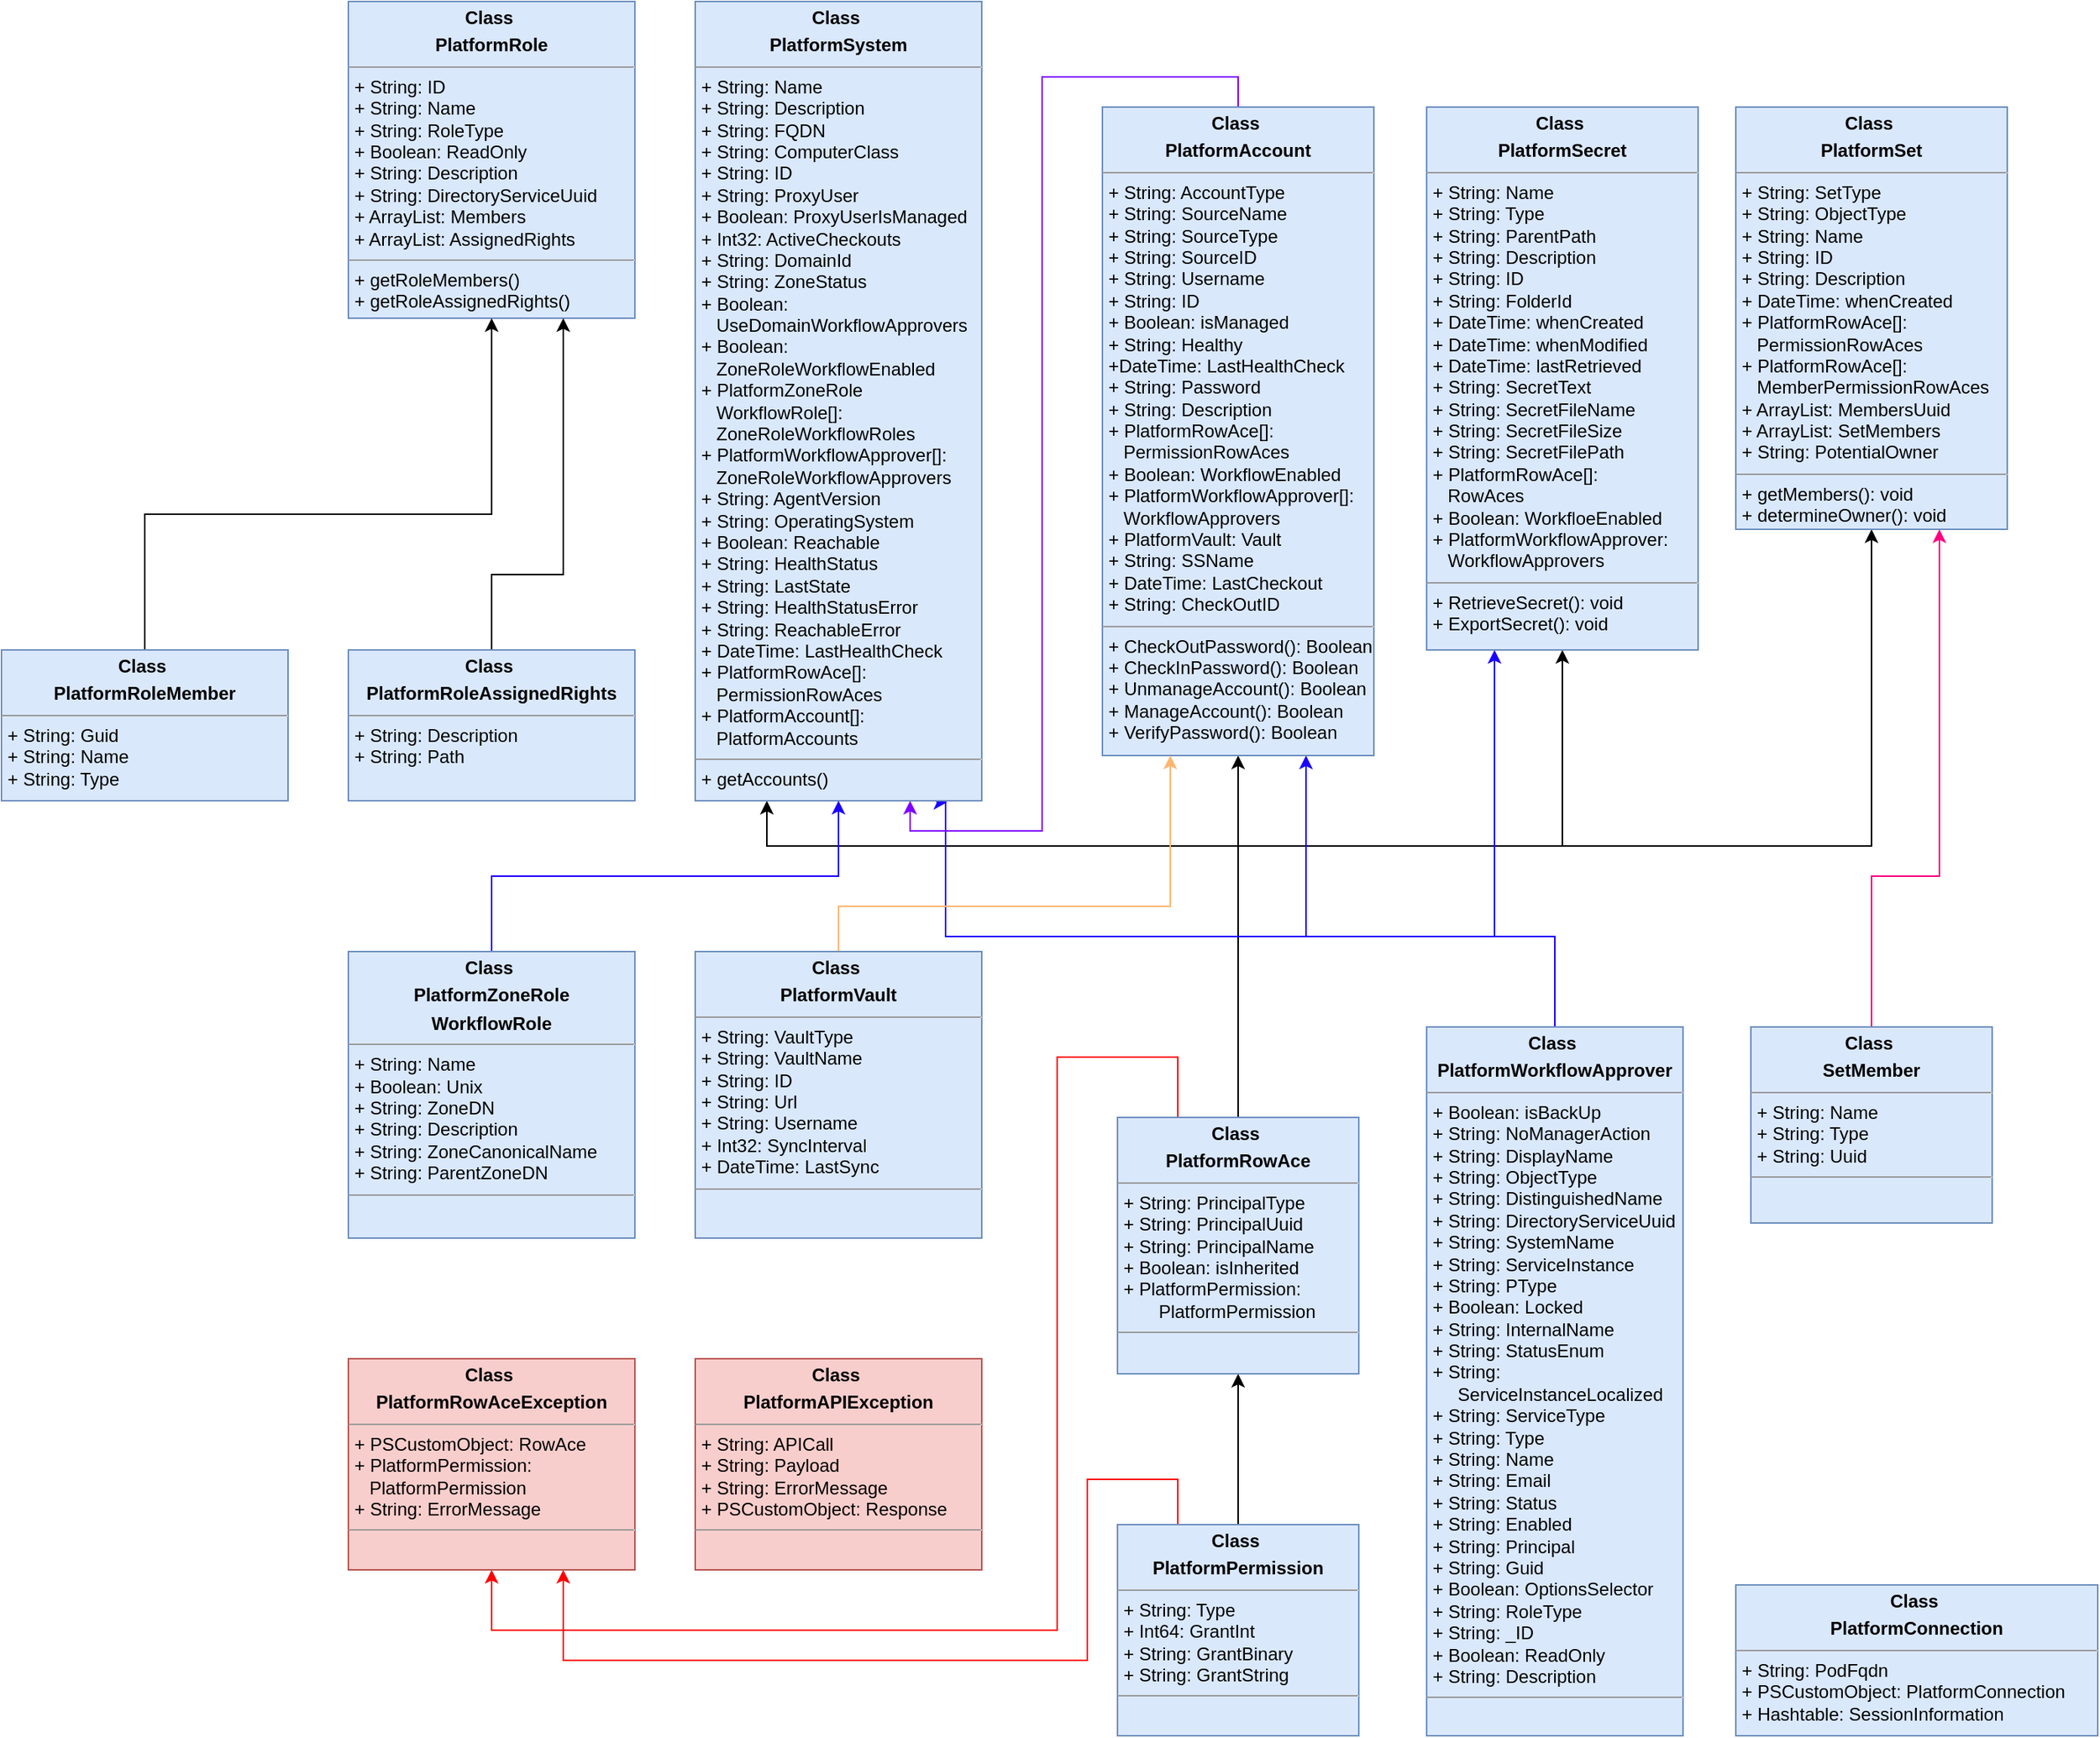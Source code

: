 <mxfile version="18.0.1" type="device"><diagram id="YnCf_WTDuHNfMenVFqaC" name="Page-1"><mxGraphModel dx="1952" dy="2125" grid="1" gridSize="10" guides="1" tooltips="1" connect="1" arrows="1" fold="1" page="1" pageScale="1" pageWidth="850" pageHeight="1100" math="0" shadow="0"><root><mxCell id="0"/><mxCell id="1" parent="0"/><mxCell id="X38_vA64xEPOQpa_aPta-8" style="edgeStyle=orthogonalEdgeStyle;rounded=0;orthogonalLoop=1;jettySize=auto;html=1;entryX=0.5;entryY=1;entryDx=0;entryDy=0;" parent="1" source="X38_vA64xEPOQpa_aPta-2" target="X38_vA64xEPOQpa_aPta-3" edge="1"><mxGeometry relative="1" as="geometry"/></mxCell><mxCell id="5MdBw0BvZUgc1jSjjbNK-12" style="edgeStyle=orthogonalEdgeStyle;rounded=0;orthogonalLoop=1;jettySize=auto;html=1;entryX=0.75;entryY=1;entryDx=0;entryDy=0;strokeColor=#FF0000;exitX=0.25;exitY=0;exitDx=0;exitDy=0;" parent="1" source="X38_vA64xEPOQpa_aPta-2" target="5MdBw0BvZUgc1jSjjbNK-9" edge="1"><mxGeometry relative="1" as="geometry"><Array as="points"><mxPoint x="120" y="560"/><mxPoint x="60" y="560"/><mxPoint x="60" y="680"/><mxPoint x="-288" y="680"/></Array></mxGeometry></mxCell><mxCell id="X38_vA64xEPOQpa_aPta-2" value="&lt;p style=&quot;margin: 0px ; margin-top: 4px ; text-align: center&quot;&gt;&lt;b&gt;Class&amp;nbsp;&lt;/b&gt;&lt;/p&gt;&lt;p style=&quot;margin: 0px ; margin-top: 4px ; text-align: center&quot;&gt;&lt;b&gt;PlatformPermission&lt;/b&gt;&lt;/p&gt;&lt;hr size=&quot;1&quot;&gt;&lt;p style=&quot;margin: 0px ; margin-left: 4px&quot;&gt;+ String: Type&lt;/p&gt;&lt;p style=&quot;margin: 0px ; margin-left: 4px&quot;&gt;+ Int64: GrantInt&lt;/p&gt;&lt;p style=&quot;margin: 0px ; margin-left: 4px&quot;&gt;+ String: GrantBinary&lt;/p&gt;&lt;p style=&quot;margin: 0px ; margin-left: 4px&quot;&gt;+ String: GrantString&lt;/p&gt;&lt;hr size=&quot;1&quot;&gt;&lt;p style=&quot;margin: 0px ; margin-left: 4px&quot;&gt;&lt;br&gt;&lt;/p&gt;" style="verticalAlign=top;align=left;overflow=fill;fontSize=12;fontFamily=Helvetica;html=1;fillColor=#dae8fc;strokeColor=#6c8ebf;" parent="1" vertex="1"><mxGeometry x="80" y="590" width="160" height="140" as="geometry"/></mxCell><mxCell id="X38_vA64xEPOQpa_aPta-10" style="edgeStyle=orthogonalEdgeStyle;rounded=0;orthogonalLoop=1;jettySize=auto;html=1;entryX=0.5;entryY=1;entryDx=0;entryDy=0;" parent="1" source="X38_vA64xEPOQpa_aPta-3" target="X38_vA64xEPOQpa_aPta-7" edge="1"><mxGeometry relative="1" as="geometry"/></mxCell><mxCell id="X38_vA64xEPOQpa_aPta-14" style="edgeStyle=orthogonalEdgeStyle;rounded=0;orthogonalLoop=1;jettySize=auto;html=1;entryX=0.5;entryY=1;entryDx=0;entryDy=0;" parent="1" source="X38_vA64xEPOQpa_aPta-3" target="X38_vA64xEPOQpa_aPta-5" edge="1"><mxGeometry relative="1" as="geometry"><Array as="points"><mxPoint x="160" y="140"/><mxPoint x="375" y="140"/></Array></mxGeometry></mxCell><mxCell id="X38_vA64xEPOQpa_aPta-15" style="edgeStyle=orthogonalEdgeStyle;rounded=0;orthogonalLoop=1;jettySize=auto;html=1;entryX=0.5;entryY=1;entryDx=0;entryDy=0;" parent="1" source="X38_vA64xEPOQpa_aPta-3" target="X38_vA64xEPOQpa_aPta-6" edge="1"><mxGeometry relative="1" as="geometry"><Array as="points"><mxPoint x="160" y="140"/><mxPoint x="580" y="140"/></Array></mxGeometry></mxCell><mxCell id="5MdBw0BvZUgc1jSjjbNK-7" style="edgeStyle=orthogonalEdgeStyle;rounded=0;orthogonalLoop=1;jettySize=auto;html=1;entryX=0.25;entryY=1;entryDx=0;entryDy=0;" parent="1" source="X38_vA64xEPOQpa_aPta-3" target="5MdBw0BvZUgc1jSjjbNK-3" edge="1"><mxGeometry relative="1" as="geometry"><Array as="points"><mxPoint x="160" y="140"/><mxPoint x="-152" y="140"/></Array></mxGeometry></mxCell><mxCell id="5MdBw0BvZUgc1jSjjbNK-11" style="edgeStyle=orthogonalEdgeStyle;rounded=0;orthogonalLoop=1;jettySize=auto;html=1;entryX=0.5;entryY=1;entryDx=0;entryDy=0;strokeColor=#FF0000;" parent="1" source="X38_vA64xEPOQpa_aPta-3" target="5MdBw0BvZUgc1jSjjbNK-9" edge="1"><mxGeometry relative="1" as="geometry"><Array as="points"><mxPoint x="120" y="280"/><mxPoint x="40" y="280"/><mxPoint x="40" y="660"/><mxPoint x="-335" y="660"/></Array></mxGeometry></mxCell><mxCell id="X38_vA64xEPOQpa_aPta-3" value="&lt;p style=&quot;margin: 0px ; margin-top: 4px ; text-align: center&quot;&gt;&lt;b&gt;Class&amp;nbsp;&lt;/b&gt;&lt;/p&gt;&lt;p style=&quot;margin: 0px ; margin-top: 4px ; text-align: center&quot;&gt;&lt;b&gt;PlatformRowAce&lt;/b&gt;&lt;/p&gt;&lt;hr size=&quot;1&quot;&gt;&lt;p style=&quot;margin: 0px ; margin-left: 4px&quot;&gt;+ String: PrincipalType&lt;br&gt;&lt;/p&gt;&lt;p style=&quot;margin: 0px ; margin-left: 4px&quot;&gt;+ String: PrincipalUuid&lt;/p&gt;&lt;p style=&quot;margin: 0px ; margin-left: 4px&quot;&gt;+ String: PrincipalName&lt;/p&gt;&lt;p style=&quot;margin: 0px ; margin-left: 4px&quot;&gt;+ Boolean: isInherited&lt;/p&gt;&lt;p style=&quot;margin: 0px ; margin-left: 4px&quot;&gt;+ PlatformPermission:&amp;nbsp;&lt;/p&gt;&lt;p style=&quot;margin: 0px ; margin-left: 4px&quot;&gt;&amp;nbsp; &amp;nbsp; &amp;nbsp; &amp;nbsp;PlatformPermission&lt;/p&gt;&lt;hr size=&quot;1&quot;&gt;&lt;p style=&quot;margin: 0px ; margin-left: 4px&quot;&gt;&lt;br&gt;&lt;/p&gt;" style="verticalAlign=top;align=left;overflow=fill;fontSize=12;fontFamily=Helvetica;html=1;fillColor=#dae8fc;strokeColor=#6c8ebf;" parent="1" vertex="1"><mxGeometry x="80" y="320" width="160" height="170" as="geometry"/></mxCell><mxCell id="X38_vA64xEPOQpa_aPta-17" style="edgeStyle=orthogonalEdgeStyle;rounded=0;orthogonalLoop=1;jettySize=auto;html=1;entryX=0.75;entryY=1;entryDx=0;entryDy=0;strokeColor=#1900FF;" parent="1" source="X38_vA64xEPOQpa_aPta-4" target="X38_vA64xEPOQpa_aPta-7" edge="1"><mxGeometry relative="1" as="geometry"><Array as="points"><mxPoint x="370" y="200"/><mxPoint x="205" y="200"/></Array></mxGeometry></mxCell><mxCell id="X38_vA64xEPOQpa_aPta-18" style="edgeStyle=orthogonalEdgeStyle;rounded=0;orthogonalLoop=1;jettySize=auto;html=1;entryX=0.25;entryY=1;entryDx=0;entryDy=0;strokeColor=#1900FF;" parent="1" source="X38_vA64xEPOQpa_aPta-4" target="X38_vA64xEPOQpa_aPta-5" edge="1"><mxGeometry relative="1" as="geometry"><Array as="points"><mxPoint x="370" y="200"/><mxPoint x="330" y="200"/></Array></mxGeometry></mxCell><mxCell id="RyR2RaD2gNSi7rYlUYhh-2" style="edgeStyle=orthogonalEdgeStyle;rounded=0;orthogonalLoop=1;jettySize=auto;html=1;entryX=0.879;entryY=1.002;entryDx=0;entryDy=0;entryPerimeter=0;strokeColor=#1900FF;" parent="1" source="X38_vA64xEPOQpa_aPta-4" target="5MdBw0BvZUgc1jSjjbNK-3" edge="1"><mxGeometry relative="1" as="geometry"><Array as="points"><mxPoint x="370" y="200"/><mxPoint x="-34" y="200"/></Array></mxGeometry></mxCell><mxCell id="X38_vA64xEPOQpa_aPta-4" value="&lt;p style=&quot;margin: 0px ; margin-top: 4px ; text-align: center&quot;&gt;&lt;b&gt;Class&amp;nbsp;&lt;/b&gt;&lt;/p&gt;&lt;p style=&quot;margin: 0px ; margin-top: 4px ; text-align: center&quot;&gt;&lt;b&gt;PlatformWorkflowApprover&lt;/b&gt;&lt;/p&gt;&lt;hr size=&quot;1&quot;&gt;&lt;p style=&quot;margin: 0px ; margin-left: 4px&quot;&gt;+ Boolean: isBackUp&lt;br&gt;&lt;/p&gt;&lt;p style=&quot;margin: 0px ; margin-left: 4px&quot;&gt;+ String: NoManagerAction&lt;/p&gt;&lt;p style=&quot;margin: 0px ; margin-left: 4px&quot;&gt;+ String: DisplayName&lt;/p&gt;&lt;p style=&quot;margin: 0px ; margin-left: 4px&quot;&gt;+ String: ObjectType&lt;/p&gt;&lt;p style=&quot;margin: 0px ; margin-left: 4px&quot;&gt;+ String: DistinguishedName&lt;/p&gt;&lt;p style=&quot;margin: 0px ; margin-left: 4px&quot;&gt;+ String: DirectoryServiceUuid&lt;/p&gt;&lt;p style=&quot;margin: 0px ; margin-left: 4px&quot;&gt;+ String: SystemName&lt;/p&gt;&lt;p style=&quot;margin: 0px ; margin-left: 4px&quot;&gt;+ String: ServiceInstance&lt;/p&gt;&lt;p style=&quot;margin: 0px ; margin-left: 4px&quot;&gt;+ String: PType&lt;/p&gt;&lt;p style=&quot;margin: 0px ; margin-left: 4px&quot;&gt;+ Boolean: Locked&lt;/p&gt;&lt;p style=&quot;margin: 0px ; margin-left: 4px&quot;&gt;+ String: InternalName&lt;/p&gt;&lt;p style=&quot;margin: 0px ; margin-left: 4px&quot;&gt;+ String: StatusEnum&lt;/p&gt;&lt;p style=&quot;margin: 0px ; margin-left: 4px&quot;&gt;+ String:&amp;nbsp;&lt;/p&gt;&lt;p style=&quot;margin: 0px ; margin-left: 4px&quot;&gt;&amp;nbsp; &amp;nbsp; &amp;nbsp;ServiceInstanceLocalized&lt;/p&gt;&lt;p style=&quot;margin: 0px ; margin-left: 4px&quot;&gt;+ String: ServiceType&lt;/p&gt;&lt;p style=&quot;margin: 0px ; margin-left: 4px&quot;&gt;+ String: Type&lt;/p&gt;&lt;p style=&quot;margin: 0px ; margin-left: 4px&quot;&gt;+ String: Name&lt;/p&gt;&lt;p style=&quot;margin: 0px ; margin-left: 4px&quot;&gt;+ String: Email&lt;/p&gt;&lt;p style=&quot;margin: 0px ; margin-left: 4px&quot;&gt;+ String: Status&lt;/p&gt;&lt;p style=&quot;margin: 0px ; margin-left: 4px&quot;&gt;+ String: Enabled&lt;/p&gt;&lt;p style=&quot;margin: 0px ; margin-left: 4px&quot;&gt;+ String: Principal&lt;/p&gt;&lt;p style=&quot;margin: 0px ; margin-left: 4px&quot;&gt;+ String: Guid&lt;/p&gt;&lt;p style=&quot;margin: 0px ; margin-left: 4px&quot;&gt;+ Boolean: OptionsSelector&lt;/p&gt;&lt;p style=&quot;margin: 0px ; margin-left: 4px&quot;&gt;+ String: RoleType&lt;/p&gt;&lt;p style=&quot;margin: 0px ; margin-left: 4px&quot;&gt;+ String: _ID&lt;/p&gt;&lt;p style=&quot;margin: 0px ; margin-left: 4px&quot;&gt;+ Boolean: ReadOnly&lt;/p&gt;&lt;p style=&quot;margin: 0px ; margin-left: 4px&quot;&gt;+ String: Description&lt;/p&gt;&lt;hr size=&quot;1&quot;&gt;&lt;p style=&quot;margin: 0px ; margin-left: 4px&quot;&gt;&lt;br&gt;&lt;/p&gt;" style="verticalAlign=top;align=left;overflow=fill;fontSize=12;fontFamily=Helvetica;html=1;fillColor=#dae8fc;strokeColor=#6c8ebf;" parent="1" vertex="1"><mxGeometry x="285" y="260" width="170" height="470" as="geometry"/></mxCell><mxCell id="X38_vA64xEPOQpa_aPta-5" value="&lt;p style=&quot;margin: 0px ; margin-top: 4px ; text-align: center&quot;&gt;&lt;b&gt;Class&amp;nbsp;&lt;/b&gt;&lt;/p&gt;&lt;p style=&quot;margin: 0px ; margin-top: 4px ; text-align: center&quot;&gt;&lt;b&gt;PlatformSecret&lt;/b&gt;&lt;/p&gt;&lt;hr size=&quot;1&quot;&gt;&lt;p style=&quot;margin: 0px ; margin-left: 4px&quot;&gt;+ String: Name&lt;br&gt;&lt;/p&gt;&lt;p style=&quot;margin: 0px ; margin-left: 4px&quot;&gt;+ String: Type&lt;/p&gt;&lt;p style=&quot;margin: 0px ; margin-left: 4px&quot;&gt;+ String: ParentPath&lt;/p&gt;&lt;p style=&quot;margin: 0px ; margin-left: 4px&quot;&gt;+ String: Description&lt;/p&gt;&lt;p style=&quot;margin: 0px ; margin-left: 4px&quot;&gt;+ String: ID&lt;/p&gt;&lt;p style=&quot;margin: 0px ; margin-left: 4px&quot;&gt;+ String: FolderId&lt;/p&gt;&lt;p style=&quot;margin: 0px ; margin-left: 4px&quot;&gt;+ DateTime: whenCreated&lt;/p&gt;&lt;p style=&quot;margin: 0px ; margin-left: 4px&quot;&gt;+ DateTime: whenModified&lt;/p&gt;&lt;p style=&quot;margin: 0px ; margin-left: 4px&quot;&gt;+ DateTime: lastRetrieved&lt;/p&gt;&lt;p style=&quot;margin: 0px ; margin-left: 4px&quot;&gt;+ String: SecretText&lt;/p&gt;&lt;p style=&quot;margin: 0px ; margin-left: 4px&quot;&gt;+ String: SecretFileName&lt;/p&gt;&lt;p style=&quot;margin: 0px ; margin-left: 4px&quot;&gt;+ String: SecretFileSize&lt;/p&gt;&lt;p style=&quot;margin: 0px ; margin-left: 4px&quot;&gt;+ String: SecretFilePath&lt;/p&gt;&lt;p style=&quot;margin: 0px ; margin-left: 4px&quot;&gt;+ PlatformRowAce[]:&amp;nbsp;&lt;/p&gt;&lt;p style=&quot;margin: 0px ; margin-left: 4px&quot;&gt;&amp;nbsp; &amp;nbsp;RowAces&lt;/p&gt;&lt;p style=&quot;margin: 0px ; margin-left: 4px&quot;&gt;+ Boolean: WorkfloeEnabled&lt;/p&gt;&lt;p style=&quot;margin: 0px ; margin-left: 4px&quot;&gt;+ PlatformWorkflowApprover:&lt;/p&gt;&lt;p style=&quot;margin: 0px ; margin-left: 4px&quot;&gt;&amp;nbsp; &amp;nbsp;WorkflowApprovers&lt;br&gt;&lt;/p&gt;&lt;hr size=&quot;1&quot;&gt;&lt;p style=&quot;margin: 0px ; margin-left: 4px&quot;&gt;+ RetrieveSecret(): void&lt;/p&gt;&lt;p style=&quot;margin: 0px ; margin-left: 4px&quot;&gt;+ ExportSecret(): void&lt;/p&gt;" style="verticalAlign=top;align=left;overflow=fill;fontSize=12;fontFamily=Helvetica;html=1;fillColor=#dae8fc;strokeColor=#6c8ebf;" parent="1" vertex="1"><mxGeometry x="285" y="-350" width="180" height="360" as="geometry"/></mxCell><mxCell id="X38_vA64xEPOQpa_aPta-6" value="&lt;p style=&quot;margin: 0px ; margin-top: 4px ; text-align: center&quot;&gt;&lt;b&gt;Class&amp;nbsp;&lt;/b&gt;&lt;/p&gt;&lt;p style=&quot;margin: 0px ; margin-top: 4px ; text-align: center&quot;&gt;&lt;b&gt;PlatformSet&lt;/b&gt;&lt;/p&gt;&lt;hr size=&quot;1&quot;&gt;&lt;p style=&quot;margin: 0px ; margin-left: 4px&quot;&gt;+ String: SetType&lt;/p&gt;&lt;p style=&quot;margin: 0px ; margin-left: 4px&quot;&gt;+ String: ObjectType&lt;br&gt;&lt;/p&gt;&lt;p style=&quot;margin: 0px ; margin-left: 4px&quot;&gt;+ String: Name&lt;/p&gt;&lt;p style=&quot;margin: 0px ; margin-left: 4px&quot;&gt;+ String: ID&lt;/p&gt;&lt;p style=&quot;margin: 0px ; margin-left: 4px&quot;&gt;+ String: Description&lt;/p&gt;&lt;p style=&quot;margin: 0px ; margin-left: 4px&quot;&gt;+ DateTime: whenCreated&lt;/p&gt;&lt;p style=&quot;margin: 0px ; margin-left: 4px&quot;&gt;+ PlatformRowAce[]:&amp;nbsp;&lt;/p&gt;&lt;p style=&quot;margin: 0px ; margin-left: 4px&quot;&gt;&amp;nbsp; &amp;nbsp;PermissionRowAces&lt;/p&gt;&lt;p style=&quot;margin: 0px ; margin-left: 4px&quot;&gt;+ PlatformRowAce[]:&lt;/p&gt;&lt;p style=&quot;margin: 0px ; margin-left: 4px&quot;&gt;&amp;nbsp; &amp;nbsp;MemberPermissionRowAces&lt;/p&gt;&lt;p style=&quot;margin: 0px ; margin-left: 4px&quot;&gt;+ ArrayList: MembersUuid&lt;/p&gt;&lt;p style=&quot;margin: 0px ; margin-left: 4px&quot;&gt;+ ArrayList: SetMembers&lt;/p&gt;&lt;p style=&quot;margin: 0px ; margin-left: 4px&quot;&gt;+ String: PotentialOwner&lt;/p&gt;&lt;hr size=&quot;1&quot;&gt;&lt;p style=&quot;margin: 0px ; margin-left: 4px&quot;&gt;+ getMembers(): void&lt;/p&gt;&lt;p style=&quot;margin: 0px ; margin-left: 4px&quot;&gt;+ determineOwner(): void&lt;/p&gt;" style="verticalAlign=top;align=left;overflow=fill;fontSize=12;fontFamily=Helvetica;html=1;fillColor=#dae8fc;strokeColor=#6c8ebf;" parent="1" vertex="1"><mxGeometry x="490" y="-350" width="180" height="280" as="geometry"/></mxCell><mxCell id="5MdBw0BvZUgc1jSjjbNK-8" style="edgeStyle=orthogonalEdgeStyle;rounded=0;orthogonalLoop=1;jettySize=auto;html=1;entryX=0.75;entryY=1;entryDx=0;entryDy=0;strokeColor=#7F00FF;" parent="1" source="X38_vA64xEPOQpa_aPta-7" target="5MdBw0BvZUgc1jSjjbNK-3" edge="1"><mxGeometry relative="1" as="geometry"><Array as="points"><mxPoint x="160" y="-370"/><mxPoint x="30" y="-370"/><mxPoint x="30" y="130"/><mxPoint x="-58" y="130"/></Array></mxGeometry></mxCell><mxCell id="X38_vA64xEPOQpa_aPta-7" value="&lt;p style=&quot;margin: 0px ; margin-top: 4px ; text-align: center&quot;&gt;&lt;b&gt;Class&amp;nbsp;&lt;/b&gt;&lt;/p&gt;&lt;p style=&quot;margin: 0px ; margin-top: 4px ; text-align: center&quot;&gt;&lt;b&gt;PlatformAccount&lt;/b&gt;&lt;/p&gt;&lt;hr size=&quot;1&quot;&gt;&lt;p style=&quot;margin: 0px ; margin-left: 4px&quot;&gt;+ String: AccountType&lt;br&gt;&lt;/p&gt;&lt;p style=&quot;margin: 0px ; margin-left: 4px&quot;&gt;+ String: SourceName&lt;/p&gt;&lt;p style=&quot;margin: 0px ; margin-left: 4px&quot;&gt;+ String: SourceType&lt;/p&gt;&lt;p style=&quot;margin: 0px ; margin-left: 4px&quot;&gt;+ String: SourceID&lt;/p&gt;&lt;p style=&quot;margin: 0px ; margin-left: 4px&quot;&gt;+ String: Username&lt;/p&gt;&lt;p style=&quot;margin: 0px ; margin-left: 4px&quot;&gt;+ String: ID&lt;/p&gt;&lt;p style=&quot;margin: 0px ; margin-left: 4px&quot;&gt;+ Boolean: isManaged&lt;/p&gt;&lt;p style=&quot;margin: 0px ; margin-left: 4px&quot;&gt;+ String: Healthy&lt;/p&gt;&lt;p style=&quot;margin: 0px ; margin-left: 4px&quot;&gt;+DateTime: LastHealthCheck&lt;/p&gt;&lt;p style=&quot;margin: 0px ; margin-left: 4px&quot;&gt;+ String: Password&lt;/p&gt;&lt;p style=&quot;margin: 0px ; margin-left: 4px&quot;&gt;+ String: Description&lt;/p&gt;&lt;p style=&quot;margin: 0px ; margin-left: 4px&quot;&gt;+ PlatformRowAce[]:&lt;/p&gt;&lt;p style=&quot;margin: 0px ; margin-left: 4px&quot;&gt;&amp;nbsp; &amp;nbsp;PermissionRowAces&lt;/p&gt;&lt;p style=&quot;margin: 0px ; margin-left: 4px&quot;&gt;+ Boolean: WorkflowEnabled&lt;/p&gt;&lt;p style=&quot;margin: 0px ; margin-left: 4px&quot;&gt;+ PlatformWorkflowApprover[]:&lt;/p&gt;&lt;p style=&quot;margin: 0px ; margin-left: 4px&quot;&gt;&amp;nbsp; &amp;nbsp;WorkflowApprovers&lt;br&gt;&lt;/p&gt;&lt;p style=&quot;margin: 0px ; margin-left: 4px&quot;&gt;+ PlatformVault: Vault&lt;/p&gt;&lt;p style=&quot;margin: 0px ; margin-left: 4px&quot;&gt;+ String: SSName&lt;/p&gt;&lt;p style=&quot;margin: 0px ; margin-left: 4px&quot;&gt;+ DateTime: LastCheckout&lt;/p&gt;&lt;p style=&quot;margin: 0px ; margin-left: 4px&quot;&gt;+ String: CheckOutID&lt;/p&gt;&lt;hr size=&quot;1&quot;&gt;&lt;p style=&quot;margin: 0px ; margin-left: 4px&quot;&gt;+ CheckOutPassword(): Boolean&lt;/p&gt;&lt;p style=&quot;margin: 0px ; margin-left: 4px&quot;&gt;+ CheckInPassword(): Boolean&lt;/p&gt;&lt;p style=&quot;margin: 0px ; margin-left: 4px&quot;&gt;+ UnmanageAccount(): Boolean&lt;/p&gt;&lt;p style=&quot;margin: 0px ; margin-left: 4px&quot;&gt;+ ManageAccount(): Boolean&lt;/p&gt;&lt;p style=&quot;margin: 0px ; margin-left: 4px&quot;&gt;+ VerifyPassword(): Boolean&lt;/p&gt;" style="verticalAlign=top;align=left;overflow=fill;fontSize=12;fontFamily=Helvetica;html=1;fillColor=#dae8fc;strokeColor=#6c8ebf;" parent="1" vertex="1"><mxGeometry x="70" y="-350" width="180" height="430" as="geometry"/></mxCell><mxCell id="auRMKOK3rRQNeUnBfZcZ-2" style="edgeStyle=orthogonalEdgeStyle;rounded=0;orthogonalLoop=1;jettySize=auto;html=1;entryX=0.75;entryY=1;entryDx=0;entryDy=0;fillColor=#f8cecc;strokeColor=#FF0080;" parent="1" source="auRMKOK3rRQNeUnBfZcZ-1" target="X38_vA64xEPOQpa_aPta-6" edge="1"><mxGeometry relative="1" as="geometry"><Array as="points"><mxPoint x="580" y="160"/><mxPoint x="625" y="160"/></Array></mxGeometry></mxCell><mxCell id="auRMKOK3rRQNeUnBfZcZ-1" value="&lt;p style=&quot;margin: 0px ; margin-top: 4px ; text-align: center&quot;&gt;&lt;b&gt;Class&amp;nbsp;&lt;/b&gt;&lt;/p&gt;&lt;p style=&quot;margin: 0px ; margin-top: 4px ; text-align: center&quot;&gt;&lt;b&gt;SetMember&lt;/b&gt;&lt;/p&gt;&lt;hr size=&quot;1&quot;&gt;&lt;p style=&quot;margin: 0px ; margin-left: 4px&quot;&gt;+ String: Name&lt;/p&gt;&lt;p style=&quot;margin: 0px ; margin-left: 4px&quot;&gt;+ String: Type&lt;/p&gt;&lt;p style=&quot;margin: 0px ; margin-left: 4px&quot;&gt;+ String: Uuid&lt;br&gt;&lt;/p&gt;&lt;hr size=&quot;1&quot;&gt;&lt;p style=&quot;margin: 0px ; margin-left: 4px&quot;&gt;&lt;br&gt;&lt;/p&gt;" style="verticalAlign=top;align=left;overflow=fill;fontSize=12;fontFamily=Helvetica;html=1;fillColor=#dae8fc;strokeColor=#6c8ebf;" parent="1" vertex="1"><mxGeometry x="500" y="260" width="160" height="130" as="geometry"/></mxCell><mxCell id="5MdBw0BvZUgc1jSjjbNK-6" style="edgeStyle=orthogonalEdgeStyle;rounded=0;orthogonalLoop=1;jettySize=auto;html=1;entryX=0.25;entryY=1;entryDx=0;entryDy=0;strokeColor=#FFB570;" parent="1" source="5MdBw0BvZUgc1jSjjbNK-1" target="X38_vA64xEPOQpa_aPta-7" edge="1"><mxGeometry relative="1" as="geometry"><Array as="points"><mxPoint x="-105" y="180"/><mxPoint x="115" y="180"/></Array></mxGeometry></mxCell><mxCell id="5MdBw0BvZUgc1jSjjbNK-1" value="&lt;p style=&quot;margin: 0px ; margin-top: 4px ; text-align: center&quot;&gt;&lt;b&gt;Class&amp;nbsp;&lt;/b&gt;&lt;/p&gt;&lt;p style=&quot;margin: 0px ; margin-top: 4px ; text-align: center&quot;&gt;&lt;b&gt;PlatformVault&lt;/b&gt;&lt;/p&gt;&lt;hr size=&quot;1&quot;&gt;&lt;p style=&quot;margin: 0px ; margin-left: 4px&quot;&gt;+ String: VaultType&lt;/p&gt;&lt;p style=&quot;margin: 0px ; margin-left: 4px&quot;&gt;+ String: VaultName&lt;/p&gt;&lt;p style=&quot;margin: 0px ; margin-left: 4px&quot;&gt;+ String: ID&lt;/p&gt;&lt;p style=&quot;margin: 0px ; margin-left: 4px&quot;&gt;+ String: Url&lt;/p&gt;&lt;p style=&quot;margin: 0px ; margin-left: 4px&quot;&gt;+ String: Username&lt;/p&gt;&lt;p style=&quot;margin: 0px ; margin-left: 4px&quot;&gt;+ Int32: SyncInterval&lt;/p&gt;&lt;p style=&quot;margin: 0px ; margin-left: 4px&quot;&gt;+ DateTime: LastSync&lt;/p&gt;&lt;hr size=&quot;1&quot;&gt;&lt;p style=&quot;margin: 0px ; margin-left: 4px&quot;&gt;&lt;br&gt;&lt;/p&gt;" style="verticalAlign=top;align=left;overflow=fill;fontSize=12;fontFamily=Helvetica;html=1;fillColor=#dae8fc;strokeColor=#6c8ebf;" parent="1" vertex="1"><mxGeometry x="-200" y="210" width="190" height="190" as="geometry"/></mxCell><mxCell id="5MdBw0BvZUgc1jSjjbNK-3" value="&lt;p style=&quot;margin: 0px ; margin-top: 4px ; text-align: center&quot;&gt;&lt;b&gt;Class&amp;nbsp;&lt;/b&gt;&lt;/p&gt;&lt;p style=&quot;margin: 0px ; margin-top: 4px ; text-align: center&quot;&gt;&lt;b&gt;PlatformSystem&lt;/b&gt;&lt;/p&gt;&lt;hr size=&quot;1&quot;&gt;&lt;p style=&quot;margin: 0px ; margin-left: 4px&quot;&gt;+ String: Name&lt;br&gt;&lt;/p&gt;&lt;p style=&quot;margin: 0px ; margin-left: 4px&quot;&gt;+ String: Description&lt;/p&gt;&lt;p style=&quot;margin: 0px ; margin-left: 4px&quot;&gt;+ String: FQDN&lt;/p&gt;&lt;p style=&quot;margin: 0px ; margin-left: 4px&quot;&gt;+ String: ComputerClass&lt;/p&gt;&lt;p style=&quot;margin: 0px ; margin-left: 4px&quot;&gt;+ String: ID&lt;/p&gt;&lt;p style=&quot;margin: 0px ; margin-left: 4px&quot;&gt;+ String: ProxyUser&lt;/p&gt;&lt;p style=&quot;margin: 0px ; margin-left: 4px&quot;&gt;+ Boolean: ProxyUserIsManaged&lt;/p&gt;&lt;p style=&quot;margin: 0px ; margin-left: 4px&quot;&gt;+ Int32: ActiveCheckouts&lt;/p&gt;&lt;p style=&quot;margin: 0px ; margin-left: 4px&quot;&gt;+ String: DomainId&lt;/p&gt;&lt;p style=&quot;margin: 0px ; margin-left: 4px&quot;&gt;+ String: ZoneStatus&lt;/p&gt;&lt;p style=&quot;margin: 0px ; margin-left: 4px&quot;&gt;+ Boolean:&amp;nbsp;&lt;/p&gt;&lt;p style=&quot;margin: 0px ; margin-left: 4px&quot;&gt;&amp;nbsp; &amp;nbsp;UseDomainWorkflowApprovers&lt;/p&gt;&lt;p style=&quot;margin: 0px ; margin-left: 4px&quot;&gt;+ Boolean:&lt;/p&gt;&lt;p style=&quot;margin: 0px ; margin-left: 4px&quot;&gt;&amp;nbsp; &amp;nbsp;ZoneRoleWorkflowEnabled&lt;/p&gt;&lt;p style=&quot;margin: 0px ; margin-left: 4px&quot;&gt;+ PlatformZoneRole&lt;/p&gt;&lt;p style=&quot;margin: 0px ; margin-left: 4px&quot;&gt;&amp;nbsp; &amp;nbsp;WorkflowRole[]:&lt;/p&gt;&lt;p style=&quot;margin: 0px ; margin-left: 4px&quot;&gt;&amp;nbsp; &amp;nbsp;ZoneRoleWorkflowRoles&lt;/p&gt;&lt;p style=&quot;margin: 0px ; margin-left: 4px&quot;&gt;+ PlatformWorkflowApprover[]:&lt;/p&gt;&lt;p style=&quot;margin: 0px ; margin-left: 4px&quot;&gt;&amp;nbsp; &amp;nbsp;ZoneRoleWorkflowApprovers&lt;/p&gt;&lt;p style=&quot;margin: 0px ; margin-left: 4px&quot;&gt;+ String: AgentVersion&lt;/p&gt;&lt;p style=&quot;margin: 0px ; margin-left: 4px&quot;&gt;+ String: OperatingSystem&lt;/p&gt;&lt;p style=&quot;margin: 0px ; margin-left: 4px&quot;&gt;+ Boolean: Reachable&lt;/p&gt;&lt;p style=&quot;margin: 0px ; margin-left: 4px&quot;&gt;+ String: HealthStatus&lt;/p&gt;&lt;p style=&quot;margin: 0px ; margin-left: 4px&quot;&gt;+ String: LastState&lt;/p&gt;&lt;p style=&quot;margin: 0px ; margin-left: 4px&quot;&gt;+ String: HealthStatusError&lt;/p&gt;&lt;p style=&quot;margin: 0px ; margin-left: 4px&quot;&gt;+ String: ReachableError&lt;/p&gt;&lt;p style=&quot;margin: 0px ; margin-left: 4px&quot;&gt;+ DateTime: LastHealthCheck&lt;/p&gt;&lt;p style=&quot;margin: 0px ; margin-left: 4px&quot;&gt;+ PlatformRowAce[]:&amp;nbsp;&lt;/p&gt;&lt;p style=&quot;margin: 0px ; margin-left: 4px&quot;&gt;&amp;nbsp; &amp;nbsp;PermissionRowAces&lt;/p&gt;&lt;p style=&quot;margin: 0px ; margin-left: 4px&quot;&gt;+ PlatformAccount[]:&lt;/p&gt;&lt;p style=&quot;margin: 0px ; margin-left: 4px&quot;&gt;&amp;nbsp; &amp;nbsp;PlatformAccounts&lt;/p&gt;&lt;hr size=&quot;1&quot;&gt;&lt;p style=&quot;margin: 0px ; margin-left: 4px&quot;&gt;+ getAccounts()&lt;/p&gt;" style="verticalAlign=top;align=left;overflow=fill;fontSize=12;fontFamily=Helvetica;html=1;fillColor=#dae8fc;strokeColor=#6c8ebf;" parent="1" vertex="1"><mxGeometry x="-200" y="-420" width="190" height="530" as="geometry"/></mxCell><mxCell id="5MdBw0BvZUgc1jSjjbNK-9" value="&lt;p style=&quot;margin: 0px ; margin-top: 4px ; text-align: center&quot;&gt;&lt;b&gt;Class&amp;nbsp;&lt;/b&gt;&lt;/p&gt;&lt;p style=&quot;margin: 0px ; margin-top: 4px ; text-align: center&quot;&gt;&lt;b&gt;PlatformRowAceException&lt;/b&gt;&lt;/p&gt;&lt;hr size=&quot;1&quot;&gt;&lt;p style=&quot;margin: 0px ; margin-left: 4px&quot;&gt;+ PSCustomObject: RowAce&lt;/p&gt;&lt;p style=&quot;margin: 0px ; margin-left: 4px&quot;&gt;+ PlatformPermission:&lt;/p&gt;&lt;p style=&quot;margin: 0px ; margin-left: 4px&quot;&gt;&amp;nbsp; &amp;nbsp;PlatformPermission&lt;/p&gt;&lt;p style=&quot;margin: 0px ; margin-left: 4px&quot;&gt;+ String: ErrorMessage&lt;/p&gt;&lt;hr size=&quot;1&quot;&gt;&lt;p style=&quot;margin: 0px ; margin-left: 4px&quot;&gt;&lt;br&gt;&lt;/p&gt;" style="verticalAlign=top;align=left;overflow=fill;fontSize=12;fontFamily=Helvetica;html=1;fillColor=#f8cecc;strokeColor=#b85450;" parent="1" vertex="1"><mxGeometry x="-430" y="480" width="190" height="140" as="geometry"/></mxCell><mxCell id="5MdBw0BvZUgc1jSjjbNK-10" value="&lt;p style=&quot;margin: 0px ; margin-top: 4px ; text-align: center&quot;&gt;&lt;b&gt;Class&amp;nbsp;&lt;/b&gt;&lt;/p&gt;&lt;p style=&quot;margin: 0px ; margin-top: 4px ; text-align: center&quot;&gt;&lt;b&gt;PlatformAPIException&lt;/b&gt;&lt;/p&gt;&lt;hr size=&quot;1&quot;&gt;&lt;p style=&quot;margin: 0px ; margin-left: 4px&quot;&gt;+ String: APICall&lt;br&gt;&lt;/p&gt;&lt;p style=&quot;margin: 0px ; margin-left: 4px&quot;&gt;+ String: Payload&lt;/p&gt;&lt;p style=&quot;margin: 0px ; margin-left: 4px&quot;&gt;+ String: ErrorMessage&lt;/p&gt;&lt;p style=&quot;margin: 0px ; margin-left: 4px&quot;&gt;+ PSCustomObject: Response&lt;/p&gt;&lt;hr size=&quot;1&quot;&gt;&lt;p style=&quot;margin: 0px ; margin-left: 4px&quot;&gt;&lt;br&gt;&lt;/p&gt;" style="verticalAlign=top;align=left;overflow=fill;fontSize=12;fontFamily=Helvetica;html=1;fillColor=#f8cecc;strokeColor=#b85450;" parent="1" vertex="1"><mxGeometry x="-200" y="480" width="190" height="140" as="geometry"/></mxCell><mxCell id="RyR2RaD2gNSi7rYlUYhh-3" style="edgeStyle=orthogonalEdgeStyle;rounded=0;orthogonalLoop=1;jettySize=auto;html=1;entryX=0.5;entryY=1;entryDx=0;entryDy=0;strokeColor=#1900FF;" parent="1" source="RyR2RaD2gNSi7rYlUYhh-1" target="5MdBw0BvZUgc1jSjjbNK-3" edge="1"><mxGeometry relative="1" as="geometry"><Array as="points"><mxPoint x="-335" y="160"/><mxPoint x="-105" y="160"/></Array></mxGeometry></mxCell><mxCell id="RyR2RaD2gNSi7rYlUYhh-1" value="&lt;p style=&quot;margin: 0px ; margin-top: 4px ; text-align: center&quot;&gt;&lt;b&gt;Class&amp;nbsp;&lt;/b&gt;&lt;/p&gt;&lt;p style=&quot;margin: 0px ; margin-top: 4px ; text-align: center&quot;&gt;&lt;b&gt;PlatformZoneRole&lt;/b&gt;&lt;/p&gt;&lt;p style=&quot;margin: 0px ; margin-top: 4px ; text-align: center&quot;&gt;&lt;b&gt;WorkflowRole&lt;/b&gt;&lt;/p&gt;&lt;hr size=&quot;1&quot;&gt;&lt;p style=&quot;margin: 0px ; margin-left: 4px&quot;&gt;+ String: Name&lt;/p&gt;&lt;p style=&quot;margin: 0px ; margin-left: 4px&quot;&gt;+ Boolean: Unix&lt;/p&gt;&lt;p style=&quot;margin: 0px ; margin-left: 4px&quot;&gt;+ String: ZoneDN&lt;/p&gt;&lt;p style=&quot;margin: 0px ; margin-left: 4px&quot;&gt;+ String: Description&lt;/p&gt;&lt;p style=&quot;margin: 0px ; margin-left: 4px&quot;&gt;+ String: ZoneCanonicalName&lt;/p&gt;&lt;p style=&quot;margin: 0px ; margin-left: 4px&quot;&gt;+ String: ParentZoneDN&lt;/p&gt;&lt;hr size=&quot;1&quot;&gt;&lt;p style=&quot;margin: 0px ; margin-left: 4px&quot;&gt;&lt;br&gt;&lt;/p&gt;" style="verticalAlign=top;align=left;overflow=fill;fontSize=12;fontFamily=Helvetica;html=1;fillColor=#dae8fc;strokeColor=#6c8ebf;" parent="1" vertex="1"><mxGeometry x="-430" y="210" width="190" height="190" as="geometry"/></mxCell><mxCell id="QSiYCT8ss5tczd9E3ZKM-1" value="&lt;p style=&quot;margin: 0px ; margin-top: 4px ; text-align: center&quot;&gt;&lt;b&gt;Class&amp;nbsp;&lt;/b&gt;&lt;/p&gt;&lt;p style=&quot;margin: 0px ; margin-top: 4px ; text-align: center&quot;&gt;&lt;b&gt;PlatformRole&lt;br&gt;&lt;/b&gt;&lt;/p&gt;&lt;hr size=&quot;1&quot;&gt;&lt;p style=&quot;margin: 0px ; margin-left: 4px&quot;&gt;+ String: ID&lt;br&gt;&lt;/p&gt;&lt;p style=&quot;margin: 0px ; margin-left: 4px&quot;&gt;+ String: Name&lt;/p&gt;&lt;p style=&quot;margin: 0px ; margin-left: 4px&quot;&gt;+ String: RoleType&lt;/p&gt;&lt;p style=&quot;margin: 0px ; margin-left: 4px&quot;&gt;+ Boolean: ReadOnly&lt;/p&gt;&lt;p style=&quot;margin: 0px ; margin-left: 4px&quot;&gt;+ String: Description&lt;/p&gt;&lt;p style=&quot;margin: 0px ; margin-left: 4px&quot;&gt;+ String: DirectoryServiceUuid&lt;/p&gt;&lt;p style=&quot;margin: 0px ; margin-left: 4px&quot;&gt;+ ArrayList: Members&lt;/p&gt;&lt;p style=&quot;margin: 0px ; margin-left: 4px&quot;&gt;+ ArrayList: AssignedRights&lt;/p&gt;&lt;hr size=&quot;1&quot;&gt;&lt;p style=&quot;margin: 0px ; margin-left: 4px&quot;&gt;+ getRoleMembers()&lt;/p&gt;&lt;p style=&quot;margin: 0px ; margin-left: 4px&quot;&gt;+ getRoleAssignedRights()&lt;/p&gt;" style="verticalAlign=top;align=left;overflow=fill;fontSize=12;fontFamily=Helvetica;html=1;fillColor=#dae8fc;strokeColor=#6c8ebf;" vertex="1" parent="1"><mxGeometry x="-430" y="-420" width="190" height="210" as="geometry"/></mxCell><mxCell id="QSiYCT8ss5tczd9E3ZKM-7" style="edgeStyle=orthogonalEdgeStyle;rounded=0;orthogonalLoop=1;jettySize=auto;html=1;entryX=0.75;entryY=1;entryDx=0;entryDy=0;" edge="1" parent="1" source="QSiYCT8ss5tczd9E3ZKM-2" target="QSiYCT8ss5tczd9E3ZKM-1"><mxGeometry relative="1" as="geometry"><Array as="points"><mxPoint x="-335" y="-40"/><mxPoint x="-287" y="-40"/></Array></mxGeometry></mxCell><mxCell id="QSiYCT8ss5tczd9E3ZKM-2" value="&lt;p style=&quot;margin: 0px ; margin-top: 4px ; text-align: center&quot;&gt;&lt;b&gt;Class&amp;nbsp;&lt;/b&gt;&lt;/p&gt;&lt;p style=&quot;margin: 0px ; margin-top: 4px ; text-align: center&quot;&gt;&lt;b&gt;PlatformRoleAssignedRights&lt;br&gt;&lt;/b&gt;&lt;/p&gt;&lt;hr size=&quot;1&quot;&gt;&lt;p style=&quot;margin: 0px ; margin-left: 4px&quot;&gt;+ String: Description&lt;/p&gt;&lt;p style=&quot;margin: 0px ; margin-left: 4px&quot;&gt;+ String: Path&lt;/p&gt;" style="verticalAlign=top;align=left;overflow=fill;fontSize=12;fontFamily=Helvetica;html=1;fillColor=#dae8fc;strokeColor=#6c8ebf;" vertex="1" parent="1"><mxGeometry x="-430" y="10" width="190" height="100" as="geometry"/></mxCell><mxCell id="QSiYCT8ss5tczd9E3ZKM-8" style="edgeStyle=orthogonalEdgeStyle;rounded=0;orthogonalLoop=1;jettySize=auto;html=1;entryX=0.5;entryY=1;entryDx=0;entryDy=0;" edge="1" parent="1" source="QSiYCT8ss5tczd9E3ZKM-3" target="QSiYCT8ss5tczd9E3ZKM-1"><mxGeometry relative="1" as="geometry"><Array as="points"><mxPoint x="-565" y="-80"/><mxPoint x="-335" y="-80"/></Array></mxGeometry></mxCell><mxCell id="QSiYCT8ss5tczd9E3ZKM-3" value="&lt;p style=&quot;margin: 0px ; margin-top: 4px ; text-align: center&quot;&gt;&lt;b&gt;Class&amp;nbsp;&lt;/b&gt;&lt;/p&gt;&lt;p style=&quot;margin: 0px ; margin-top: 4px ; text-align: center&quot;&gt;&lt;b&gt;PlatformRoleMember&lt;br&gt;&lt;/b&gt;&lt;/p&gt;&lt;hr size=&quot;1&quot;&gt;&lt;p style=&quot;margin: 0px ; margin-left: 4px&quot;&gt;+ String: Guid&lt;/p&gt;&lt;p style=&quot;margin: 0px ; margin-left: 4px&quot;&gt;+ String: Name&lt;/p&gt;&lt;p style=&quot;margin: 0px ; margin-left: 4px&quot;&gt;+ String: Type&lt;/p&gt;" style="verticalAlign=top;align=left;overflow=fill;fontSize=12;fontFamily=Helvetica;html=1;fillColor=#dae8fc;strokeColor=#6c8ebf;" vertex="1" parent="1"><mxGeometry x="-660" y="10" width="190" height="100" as="geometry"/></mxCell><mxCell id="QSiYCT8ss5tczd9E3ZKM-9" value="&lt;p style=&quot;margin: 0px ; margin-top: 4px ; text-align: center&quot;&gt;&lt;b&gt;Class&amp;nbsp;&lt;/b&gt;&lt;/p&gt;&lt;p style=&quot;margin: 0px ; margin-top: 4px ; text-align: center&quot;&gt;&lt;b&gt;PlatformConnection&lt;/b&gt;&lt;/p&gt;&lt;hr size=&quot;1&quot;&gt;&lt;p style=&quot;margin: 0px ; margin-left: 4px&quot;&gt;+ String: PodFqdn&lt;/p&gt;&lt;p style=&quot;margin: 0px ; margin-left: 4px&quot;&gt;+ PSCustomObject: PlatformConnection&lt;/p&gt;&lt;p style=&quot;margin: 0px ; margin-left: 4px&quot;&gt;&lt;/p&gt;&lt;p style=&quot;margin: 0px ; margin-left: 4px&quot;&gt;+ Hashtable: SessionInformation&lt;/p&gt;" style="verticalAlign=top;align=left;overflow=fill;fontSize=12;fontFamily=Helvetica;html=1;fillColor=#dae8fc;strokeColor=#6c8ebf;" vertex="1" parent="1"><mxGeometry x="490" y="630" width="240" height="100" as="geometry"/></mxCell></root></mxGraphModel></diagram></mxfile>